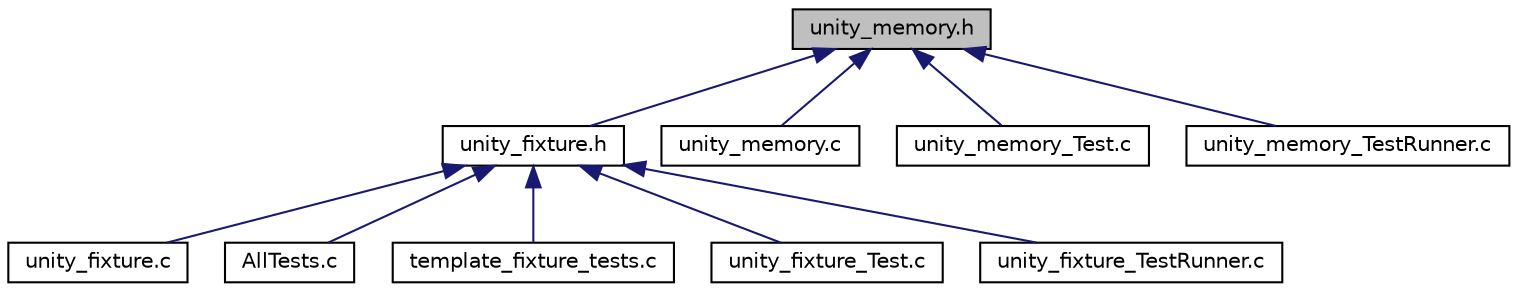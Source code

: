 digraph "unity_memory.h"
{
 // LATEX_PDF_SIZE
  edge [fontname="Helvetica",fontsize="10",labelfontname="Helvetica",labelfontsize="10"];
  node [fontname="Helvetica",fontsize="10",shape=record];
  Node1 [label="unity_memory.h",height=0.2,width=0.4,color="black", fillcolor="grey75", style="filled", fontcolor="black",tooltip=" "];
  Node1 -> Node2 [dir="back",color="midnightblue",fontsize="10",style="solid"];
  Node2 [label="unity_fixture.h",height=0.2,width=0.4,color="black", fillcolor="white", style="filled",URL="$d2/d1f/a00083.html",tooltip=" "];
  Node2 -> Node3 [dir="back",color="midnightblue",fontsize="10",style="solid"];
  Node3 [label="unity_fixture.c",height=0.2,width=0.4,color="black", fillcolor="white", style="filled",URL="$da/dec/a00080.html",tooltip=" "];
  Node2 -> Node4 [dir="back",color="midnightblue",fontsize="10",style="solid"];
  Node4 [label="AllTests.c",height=0.2,width=0.4,color="black", fillcolor="white", style="filled",URL="$db/dab/a00089.html",tooltip=" "];
  Node2 -> Node5 [dir="back",color="midnightblue",fontsize="10",style="solid"];
  Node5 [label="template_fixture_tests.c",height=0.2,width=0.4,color="black", fillcolor="white", style="filled",URL="$d1/dc1/a00092.html",tooltip=" "];
  Node2 -> Node6 [dir="back",color="midnightblue",fontsize="10",style="solid"];
  Node6 [label="unity_fixture_Test.c",height=0.2,width=0.4,color="black", fillcolor="white", style="filled",URL="$d9/d77/a00095.html",tooltip=" "];
  Node2 -> Node7 [dir="back",color="midnightblue",fontsize="10",style="solid"];
  Node7 [label="unity_fixture_TestRunner.c",height=0.2,width=0.4,color="black", fillcolor="white", style="filled",URL="$d1/d44/a00098.html",tooltip=" "];
  Node1 -> Node8 [dir="back",color="midnightblue",fontsize="10",style="solid"];
  Node8 [label="unity_memory.c",height=0.2,width=0.4,color="black", fillcolor="white", style="filled",URL="$d4/d3a/a00101.html",tooltip=" "];
  Node1 -> Node9 [dir="back",color="midnightblue",fontsize="10",style="solid"];
  Node9 [label="unity_memory_Test.c",height=0.2,width=0.4,color="black", fillcolor="white", style="filled",URL="$df/d98/a00107.html",tooltip=" "];
  Node1 -> Node10 [dir="back",color="midnightblue",fontsize="10",style="solid"];
  Node10 [label="unity_memory_TestRunner.c",height=0.2,width=0.4,color="black", fillcolor="white", style="filled",URL="$d4/d81/a00110.html",tooltip=" "];
}
